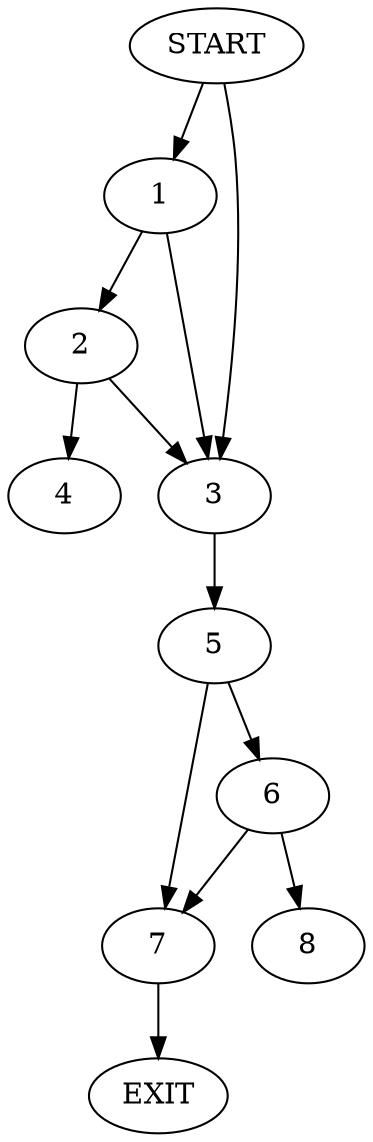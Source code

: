 digraph { 
0 [label="START"];
1;
2;
3;
4;
5;
6;
7;
8;
9[label="EXIT"];
0 -> 3;
0 -> 1;
1 -> 3;
1 -> 2;
2 -> 3;
2 -> 4;
3 -> 5;
5 -> 7;
5 -> 6;
6 -> 7;
6 -> 8;
7 -> 9;
}